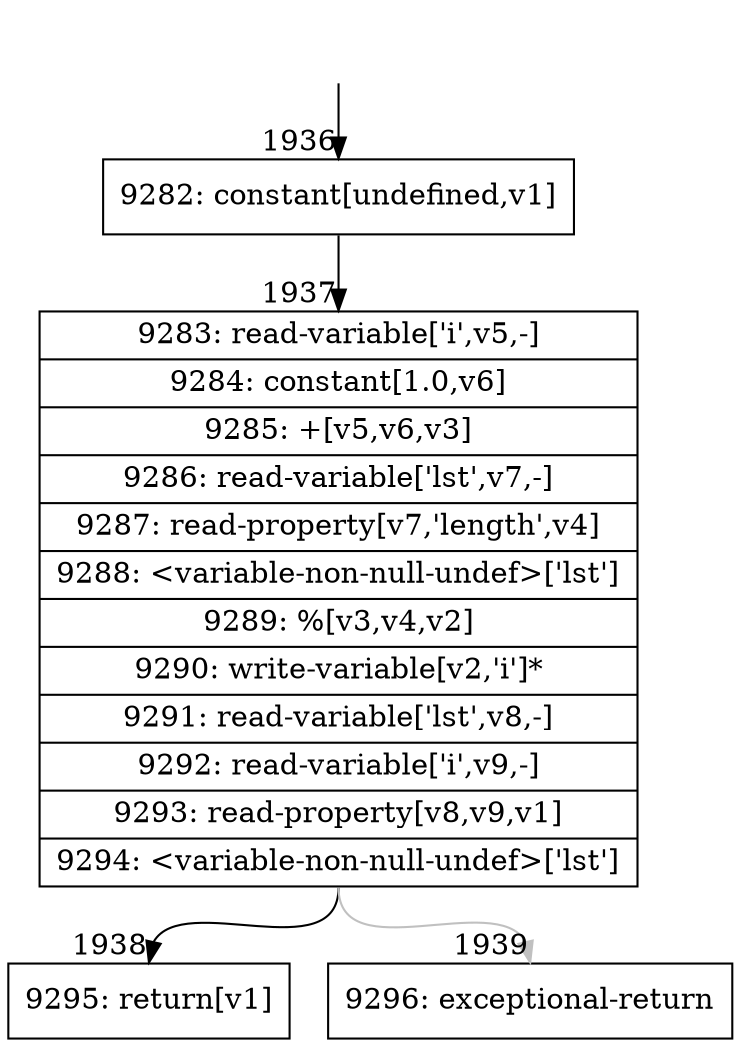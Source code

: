 digraph {
rankdir="TD"
BB_entry136[shape=none,label=""];
BB_entry136 -> BB1936 [tailport=s, headport=n, headlabel="    1936"]
BB1936 [shape=record label="{9282: constant[undefined,v1]}" ] 
BB1936 -> BB1937 [tailport=s, headport=n, headlabel="      1937"]
BB1937 [shape=record label="{9283: read-variable['i',v5,-]|9284: constant[1.0,v6]|9285: +[v5,v6,v3]|9286: read-variable['lst',v7,-]|9287: read-property[v7,'length',v4]|9288: \<variable-non-null-undef\>['lst']|9289: %[v3,v4,v2]|9290: write-variable[v2,'i']*|9291: read-variable['lst',v8,-]|9292: read-variable['i',v9,-]|9293: read-property[v8,v9,v1]|9294: \<variable-non-null-undef\>['lst']}" ] 
BB1937 -> BB1938 [tailport=s, headport=n, headlabel="      1938"]
BB1937 -> BB1939 [tailport=s, headport=n, color=gray, headlabel="      1939"]
BB1938 [shape=record label="{9295: return[v1]}" ] 
BB1939 [shape=record label="{9296: exceptional-return}" ] 
//#$~ 1162
}
